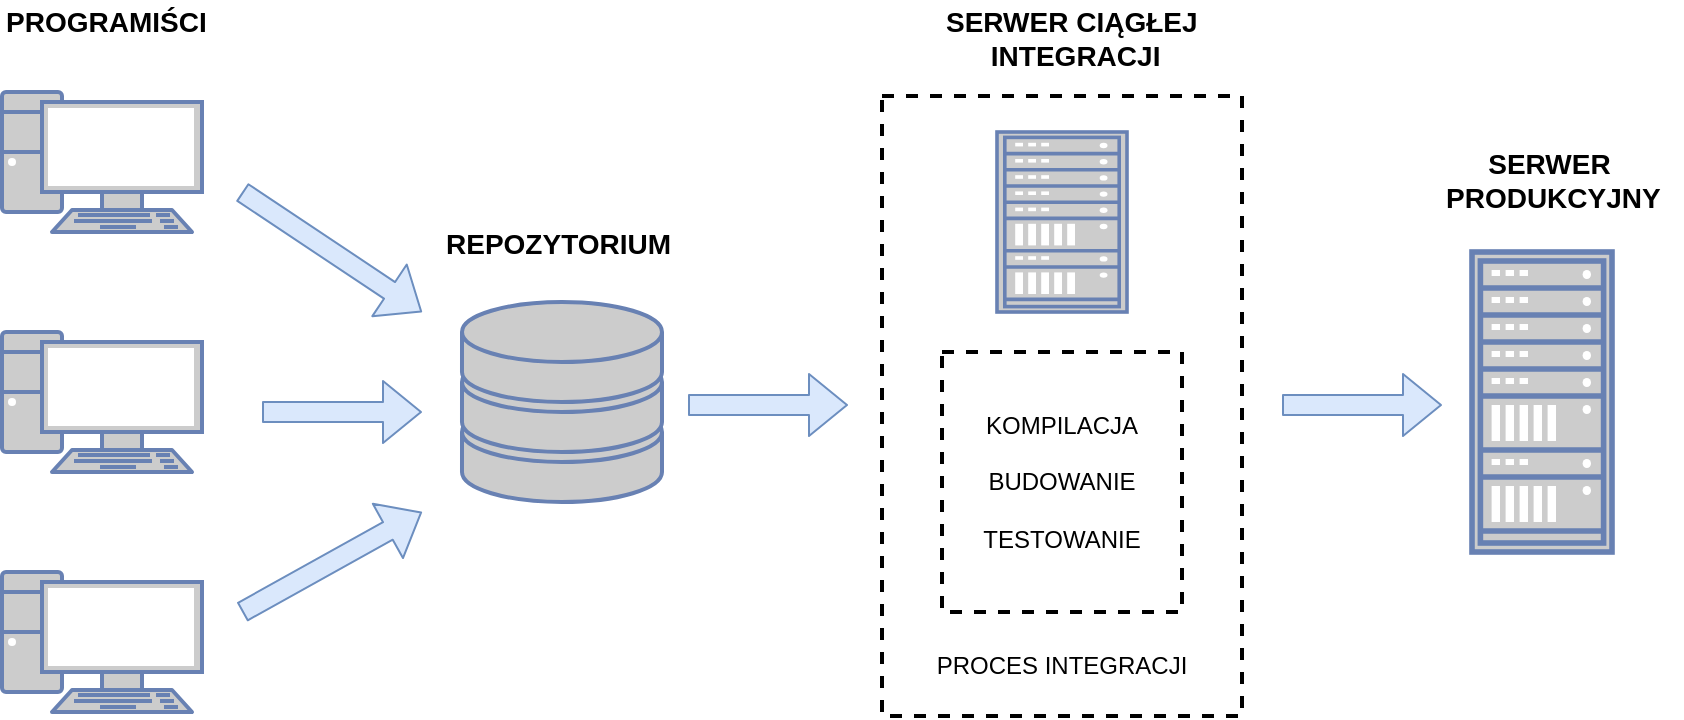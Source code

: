 <mxfile version="10.5.9" type="device"><diagram id="SSU4-idf9JQP3RVEGiWK" name="Page-1"><mxGraphModel dx="1394" dy="773" grid="1" gridSize="10" guides="1" tooltips="1" connect="1" arrows="1" fold="1" page="1" pageScale="1" pageWidth="827" pageHeight="1169" math="0" shadow="0"><root><mxCell id="0"/><mxCell id="1" parent="0"/><mxCell id="wJxK_HFKwMeNb8zKZoiy-1" value="" style="fontColor=#0066CC;verticalAlign=top;verticalLabelPosition=bottom;labelPosition=center;align=center;html=1;outlineConnect=0;fillColor=#CCCCCC;strokeColor=#6881B3;gradientColor=none;gradientDirection=north;strokeWidth=2;shape=mxgraph.networks.pc;" vertex="1" parent="1"><mxGeometry x="70" y="80" width="100" height="70" as="geometry"/></mxCell><mxCell id="wJxK_HFKwMeNb8zKZoiy-2" value="" style="fontColor=#0066CC;verticalAlign=top;verticalLabelPosition=bottom;labelPosition=center;align=center;html=1;outlineConnect=0;fillColor=#CCCCCC;strokeColor=#6881B3;gradientColor=none;gradientDirection=north;strokeWidth=2;shape=mxgraph.networks.pc;" vertex="1" parent="1"><mxGeometry x="70" y="200" width="100" height="70" as="geometry"/></mxCell><mxCell id="wJxK_HFKwMeNb8zKZoiy-3" value="" style="fontColor=#0066CC;verticalAlign=top;verticalLabelPosition=bottom;labelPosition=center;align=center;html=1;outlineConnect=0;fillColor=#CCCCCC;strokeColor=#6881B3;gradientColor=none;gradientDirection=north;strokeWidth=2;shape=mxgraph.networks.pc;" vertex="1" parent="1"><mxGeometry x="70" y="320" width="100" height="70" as="geometry"/></mxCell><mxCell id="wJxK_HFKwMeNb8zKZoiy-5" value="" style="fontColor=#0066CC;verticalAlign=top;verticalLabelPosition=bottom;labelPosition=center;align=center;html=1;outlineConnect=0;fillColor=#CCCCCC;strokeColor=#6881B3;gradientColor=none;gradientDirection=north;strokeWidth=2;shape=mxgraph.networks.rack;" vertex="1" parent="1"><mxGeometry x="805" y="160" width="70" height="150" as="geometry"/></mxCell><mxCell id="wJxK_HFKwMeNb8zKZoiy-6" value="" style="fontColor=#0066CC;verticalAlign=top;verticalLabelPosition=bottom;labelPosition=center;align=center;html=1;outlineConnect=0;fillColor=#CCCCCC;strokeColor=#6881B3;gradientColor=none;gradientDirection=north;strokeWidth=2;shape=mxgraph.networks.storage;" vertex="1" parent="1"><mxGeometry x="300" y="185" width="100" height="100" as="geometry"/></mxCell><mxCell id="wJxK_HFKwMeNb8zKZoiy-7" value="&lt;br&gt;&lt;br&gt;&lt;br&gt;&lt;br&gt;&lt;br&gt;&lt;br&gt;&lt;br&gt;&lt;br&gt;&lt;br&gt;&lt;br&gt;&lt;br&gt;&lt;br&gt;&lt;br&gt;&lt;br&gt;&lt;br&gt;&lt;br&gt;&lt;br&gt;&lt;br&gt;PROCES INTEGRACJI&lt;br&gt;" style="rounded=0;whiteSpace=wrap;html=1;dashed=1;strokeWidth=2;" vertex="1" parent="1"><mxGeometry x="510" y="82" width="180" height="310" as="geometry"/></mxCell><mxCell id="wJxK_HFKwMeNb8zKZoiy-8" value="" style="fontColor=#0066CC;verticalAlign=top;verticalLabelPosition=bottom;labelPosition=center;align=center;html=1;outlineConnect=0;fillColor=#CCCCCC;strokeColor=#6881B3;gradientColor=none;gradientDirection=north;strokeWidth=2;shape=mxgraph.networks.rack;" vertex="1" parent="1"><mxGeometry x="567.5" y="100" width="65" height="90" as="geometry"/></mxCell><mxCell id="wJxK_HFKwMeNb8zKZoiy-9" value="KOMPILACJA&lt;br&gt;&lt;br&gt;BUDOWANIE&lt;br&gt;&lt;br&gt;TESTOWANIE&lt;br&gt;" style="rounded=0;whiteSpace=wrap;html=1;dashed=1;strokeWidth=2;" vertex="1" parent="1"><mxGeometry x="540" y="210" width="120" height="130" as="geometry"/></mxCell><mxCell id="wJxK_HFKwMeNb8zKZoiy-10" value="&lt;div style=&quot;text-align: center&quot;&gt;&lt;span&gt;&lt;b&gt;&lt;font style=&quot;font-size: 14px&quot;&gt;PROGRAMIŚCI&lt;/font&gt;&lt;/b&gt;&lt;/span&gt;&lt;/div&gt;" style="text;html=1;resizable=0;points=[];autosize=1;align=left;verticalAlign=top;spacingTop=-4;" vertex="1" parent="1"><mxGeometry x="70" y="34" width="120" height="20" as="geometry"/></mxCell><mxCell id="wJxK_HFKwMeNb8zKZoiy-11" value="&lt;div style=&quot;text-align: center&quot;&gt;&lt;span&gt;&lt;b&gt;&lt;font style=&quot;font-size: 14px&quot;&gt;REPOZYTORIUM&lt;/font&gt;&lt;/b&gt;&lt;/span&gt;&lt;/div&gt;" style="text;html=1;resizable=0;points=[];autosize=1;align=left;verticalAlign=top;spacingTop=-4;" vertex="1" parent="1"><mxGeometry x="290" y="145" width="130" height="20" as="geometry"/></mxCell><mxCell id="wJxK_HFKwMeNb8zKZoiy-12" value="&lt;div style=&quot;text-align: center&quot;&gt;&lt;span&gt;&lt;b&gt;&lt;font style=&quot;font-size: 14px&quot;&gt;SERWER CIĄGŁEJ&lt;/font&gt;&lt;/b&gt;&lt;/span&gt;&lt;/div&gt;&lt;div style=&quot;text-align: center&quot;&gt;&lt;span&gt;&lt;b&gt;&lt;font style=&quot;font-size: 14px&quot;&gt;&amp;nbsp;INTEGRACJI&lt;/font&gt;&lt;/b&gt;&lt;/span&gt;&lt;/div&gt;" style="text;html=1;resizable=0;points=[];autosize=1;align=left;verticalAlign=top;spacingTop=-4;" vertex="1" parent="1"><mxGeometry x="540" y="34" width="140" height="30" as="geometry"/></mxCell><mxCell id="wJxK_HFKwMeNb8zKZoiy-14" value="&lt;div style=&quot;text-align: center&quot;&gt;&lt;span&gt;&lt;b&gt;&lt;font style=&quot;font-size: 14px&quot;&gt;SERWER&amp;nbsp;&lt;/font&gt;&lt;/b&gt;&lt;/span&gt;&lt;/div&gt;&lt;div style=&quot;text-align: center&quot;&gt;&lt;span&gt;&lt;b&gt;&lt;font style=&quot;font-size: 14px&quot;&gt;PRODUKCYJNY&lt;/font&gt;&lt;/b&gt;&lt;/span&gt;&lt;/div&gt;" style="text;html=1;resizable=0;points=[];autosize=1;align=left;verticalAlign=top;spacingTop=-4;" vertex="1" parent="1"><mxGeometry x="790" y="105" width="120" height="30" as="geometry"/></mxCell><mxCell id="wJxK_HFKwMeNb8zKZoiy-15" value="" style="endArrow=classic;html=1;shape=flexArrow;fillColor=#dae8fc;strokeColor=#6c8ebf;" edge="1" parent="1"><mxGeometry width="50" height="50" relative="1" as="geometry"><mxPoint x="190" y="130" as="sourcePoint"/><mxPoint x="280" y="190" as="targetPoint"/></mxGeometry></mxCell><mxCell id="wJxK_HFKwMeNb8zKZoiy-16" value="" style="endArrow=classic;html=1;shape=flexArrow;fillColor=#dae8fc;strokeColor=#6c8ebf;" edge="1" parent="1"><mxGeometry width="50" height="50" relative="1" as="geometry"><mxPoint x="190" y="340" as="sourcePoint"/><mxPoint x="280" y="290" as="targetPoint"/></mxGeometry></mxCell><mxCell id="wJxK_HFKwMeNb8zKZoiy-17" value="" style="endArrow=classic;html=1;shape=flexArrow;fillColor=#dae8fc;strokeColor=#6c8ebf;" edge="1" parent="1"><mxGeometry width="50" height="50" relative="1" as="geometry"><mxPoint x="200" y="240" as="sourcePoint"/><mxPoint x="280" y="240" as="targetPoint"/></mxGeometry></mxCell><mxCell id="wJxK_HFKwMeNb8zKZoiy-18" value="" style="endArrow=classic;html=1;shape=flexArrow;fillColor=#dae8fc;strokeColor=#6c8ebf;" edge="1" parent="1"><mxGeometry width="50" height="50" relative="1" as="geometry"><mxPoint x="413" y="236.5" as="sourcePoint"/><mxPoint x="493" y="236.5" as="targetPoint"/></mxGeometry></mxCell><mxCell id="wJxK_HFKwMeNb8zKZoiy-19" value="" style="endArrow=classic;html=1;shape=flexArrow;fillColor=#dae8fc;strokeColor=#6c8ebf;" edge="1" parent="1"><mxGeometry width="50" height="50" relative="1" as="geometry"><mxPoint x="710" y="236.5" as="sourcePoint"/><mxPoint x="790" y="236.5" as="targetPoint"/></mxGeometry></mxCell></root></mxGraphModel></diagram></mxfile>